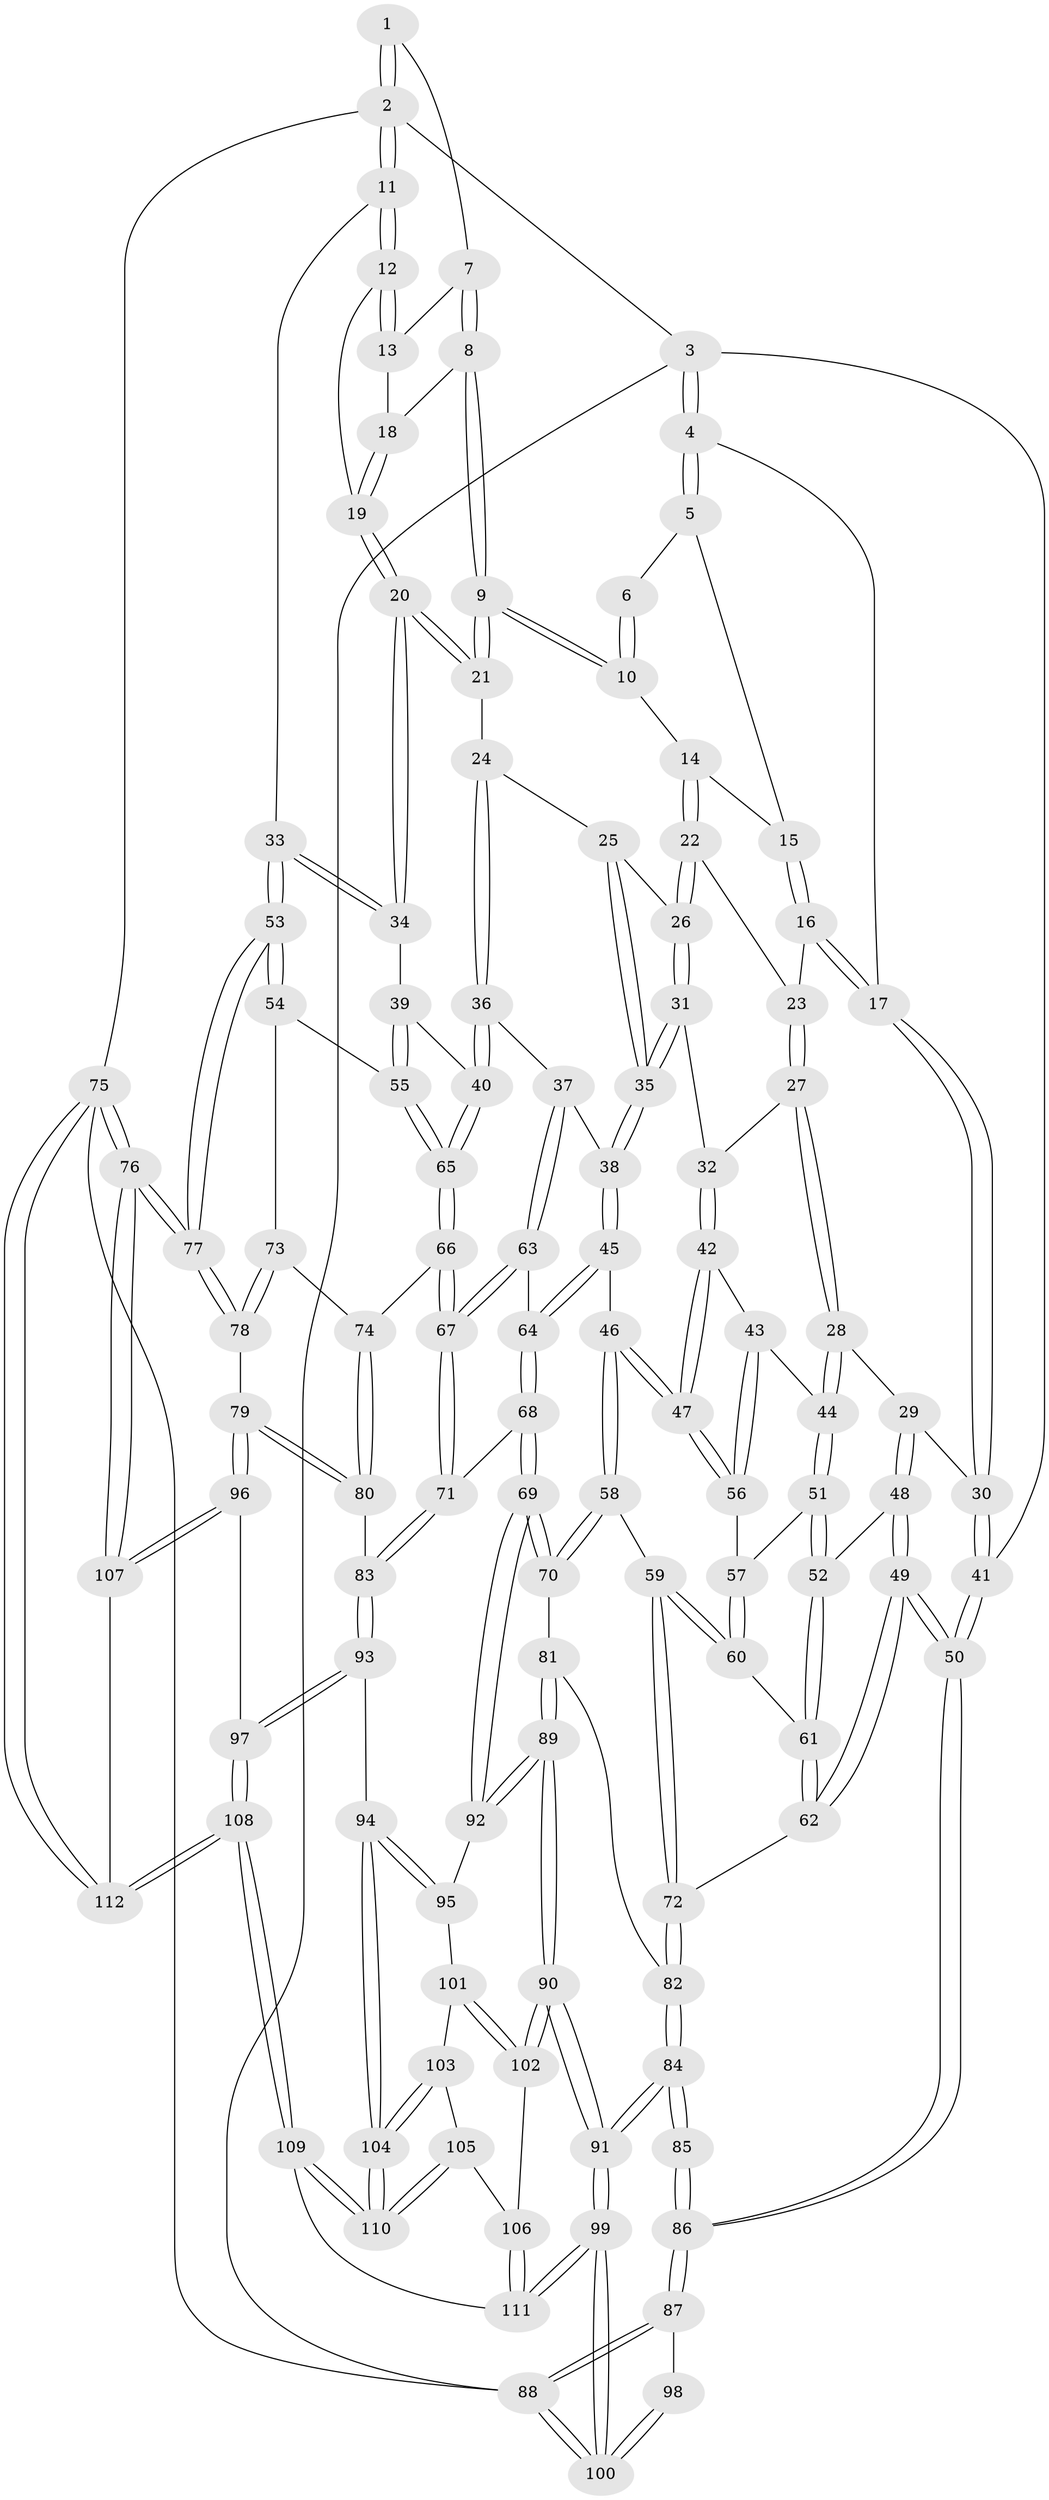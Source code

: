 // Generated by graph-tools (version 1.1) at 2025/00/03/09/25 05:00:54]
// undirected, 112 vertices, 277 edges
graph export_dot {
graph [start="1"]
  node [color=gray90,style=filled];
  1 [pos="+0.7888457161150434+0"];
  2 [pos="+1+0"];
  3 [pos="+0+0"];
  4 [pos="+0.08674380583362114+0"];
  5 [pos="+0.42423430440192966+0"];
  6 [pos="+0.6823160429761411+0"];
  7 [pos="+0.7882933515070518+0"];
  8 [pos="+0.6973358071356822+0.1021646265674008"];
  9 [pos="+0.673280045093302+0.12602686927772475"];
  10 [pos="+0.6360680988955609+0.1126967729758191"];
  11 [pos="+1+0.12991691536772418"];
  12 [pos="+0.9474389780402491+0.10217703108055404"];
  13 [pos="+0.8499083055596954+0.06350928400261624"];
  14 [pos="+0.551694502062132+0.09608646511658853"];
  15 [pos="+0.43302963582551307+0"];
  16 [pos="+0.38792058784954886+0.15572442898324604"];
  17 [pos="+0.2147063232656422+0.1880481175311458"];
  18 [pos="+0.8212350001570412+0.11299875116866852"];
  19 [pos="+0.825771504059004+0.20576424015879874"];
  20 [pos="+0.8162445067058222+0.2440187052983006"];
  21 [pos="+0.7017020421784222+0.21227059787313485"];
  22 [pos="+0.5157676704585656+0.1703095726305952"];
  23 [pos="+0.4213663706550641+0.1811465160398604"];
  24 [pos="+0.663508876524733+0.25281220148091765"];
  25 [pos="+0.5926231634584802+0.2605989346024052"];
  26 [pos="+0.517777378261652+0.1773066334604301"];
  27 [pos="+0.3994875580599858+0.29135750644164243"];
  28 [pos="+0.26099780842281906+0.2877856812527576"];
  29 [pos="+0.25319866633052857+0.2798286035827944"];
  30 [pos="+0.2111121829582226+0.21664151600308088"];
  31 [pos="+0.46619611667804683+0.3203964977139117"];
  32 [pos="+0.4390207704025134+0.32074044806434543"];
  33 [pos="+1+0.24438807250789987"];
  34 [pos="+0.8513298065927648+0.2888895078353677"];
  35 [pos="+0.5304304952523717+0.35100713694342633"];
  36 [pos="+0.6794483632658259+0.4163195763420277"];
  37 [pos="+0.6743820773424468+0.41720584962946594"];
  38 [pos="+0.5516989254857264+0.3915707216008365"];
  39 [pos="+0.8489267185539602+0.29490164255222434"];
  40 [pos="+0.6805227498107429+0.41669030297691273"];
  41 [pos="+0+0.40742748221155406"];
  42 [pos="+0.41647320116216086+0.3715509471195454"];
  43 [pos="+0.41130836461801523+0.3746742124079145"];
  44 [pos="+0.27857407896044967+0.38711748485031633"];
  45 [pos="+0.4985830890891041+0.47773824413973526"];
  46 [pos="+0.45606981439518735+0.4933513480166776"];
  47 [pos="+0.4540644268731446+0.49109482686464173"];
  48 [pos="+0.1533548689470501+0.3988932600489937"];
  49 [pos="+0+0.5357178239117775"];
  50 [pos="+0+0.5333611400609264"];
  51 [pos="+0.2781824256204438+0.4087951292077516"];
  52 [pos="+0.27714637069468057+0.410390955854429"];
  53 [pos="+1+0.5159021203464265"];
  54 [pos="+0.8929695830040469+0.500169159593408"];
  55 [pos="+0.8710252383904351+0.4941694323425266"];
  56 [pos="+0.3584154925233771+0.44089850408122383"];
  57 [pos="+0.35133978870589744+0.44093361086700655"];
  58 [pos="+0.4039197895658704+0.5986374519383213"];
  59 [pos="+0.36896687904007636+0.5932336685552521"];
  60 [pos="+0.34362317884545274+0.5412894857964395"];
  61 [pos="+0.2557939324871303+0.4525594498666237"];
  62 [pos="+0.12870191328500843+0.560616835918253"];
  63 [pos="+0.6077934623345155+0.5158887342495234"];
  64 [pos="+0.570361185596413+0.5376246015919101"];
  65 [pos="+0.7741175912906375+0.5295932929157126"];
  66 [pos="+0.7399656589799636+0.6183776856234358"];
  67 [pos="+0.7366244201841534+0.6228422442007553"];
  68 [pos="+0.5754171036952092+0.7041174737846166"];
  69 [pos="+0.5559433705997734+0.7129101088178971"];
  70 [pos="+0.4496382123499563+0.6595516603397055"];
  71 [pos="+0.6971596325698654+0.6962690200504428"];
  72 [pos="+0.22922516200421972+0.6341855027289057"];
  73 [pos="+0.8921903262481393+0.6350360732858035"];
  74 [pos="+0.8651090320132161+0.645070770696171"];
  75 [pos="+1+1"];
  76 [pos="+1+1"];
  77 [pos="+1+0.6867139874008003"];
  78 [pos="+1+0.7261557192392688"];
  79 [pos="+1+0.7678260053988718"];
  80 [pos="+0.8824297937423305+0.720926795275539"];
  81 [pos="+0.3426930833032055+0.7618024657354221"];
  82 [pos="+0.23657438912528342+0.69017593850405"];
  83 [pos="+0.7164301781525021+0.7204575340094103"];
  84 [pos="+0.16918070157062004+0.844264859389462"];
  85 [pos="+0.11673879338178808+0.8231035994604624"];
  86 [pos="+0+0.5558050319615632"];
  87 [pos="+0+0.8639567871826731"];
  88 [pos="+0+1"];
  89 [pos="+0.34717074184703156+0.8459272488600773"];
  90 [pos="+0.3241204389950275+0.8869853724860725"];
  91 [pos="+0.23855990901914803+0.9535910385312973"];
  92 [pos="+0.5333452943780982+0.7869605660940849"];
  93 [pos="+0.7613975369882348+0.8361974415722363"];
  94 [pos="+0.7324867909831753+0.8757729866034564"];
  95 [pos="+0.5377561796058047+0.8218314094460067"];
  96 [pos="+0.8914181499942239+0.8731514771270562"];
  97 [pos="+0.8518990063573653+0.8673247387677288"];
  98 [pos="+0.03148907987624883+0.8830801467237639"];
  99 [pos="+0.19794132408951967+1"];
  100 [pos="+0.09639366459836748+1"];
  101 [pos="+0.5378577740247289+0.823403987746901"];
  102 [pos="+0.4683994009228532+0.9246568367979027"];
  103 [pos="+0.5437492660850781+0.8322631096870842"];
  104 [pos="+0.670854893879908+0.9742817737103174"];
  105 [pos="+0.5436000327943468+0.9606047392770217"];
  106 [pos="+0.46878462932609777+0.9263000427987212"];
  107 [pos="+0.8940446345644891+0.8822307488438689"];
  108 [pos="+0.674222976323833+1"];
  109 [pos="+0.6681376440398523+1"];
  110 [pos="+0.6605391003045702+1"];
  111 [pos="+0.4350367539876472+1"];
  112 [pos="+0.8427022145475255+1"];
  1 -- 2;
  1 -- 2;
  1 -- 7;
  2 -- 3;
  2 -- 11;
  2 -- 11;
  2 -- 75;
  3 -- 4;
  3 -- 4;
  3 -- 41;
  3 -- 88;
  4 -- 5;
  4 -- 5;
  4 -- 17;
  5 -- 6;
  5 -- 15;
  6 -- 10;
  6 -- 10;
  7 -- 8;
  7 -- 8;
  7 -- 13;
  8 -- 9;
  8 -- 9;
  8 -- 18;
  9 -- 10;
  9 -- 10;
  9 -- 21;
  9 -- 21;
  10 -- 14;
  11 -- 12;
  11 -- 12;
  11 -- 33;
  12 -- 13;
  12 -- 13;
  12 -- 19;
  13 -- 18;
  14 -- 15;
  14 -- 22;
  14 -- 22;
  15 -- 16;
  15 -- 16;
  16 -- 17;
  16 -- 17;
  16 -- 23;
  17 -- 30;
  17 -- 30;
  18 -- 19;
  18 -- 19;
  19 -- 20;
  19 -- 20;
  20 -- 21;
  20 -- 21;
  20 -- 34;
  20 -- 34;
  21 -- 24;
  22 -- 23;
  22 -- 26;
  22 -- 26;
  23 -- 27;
  23 -- 27;
  24 -- 25;
  24 -- 36;
  24 -- 36;
  25 -- 26;
  25 -- 35;
  25 -- 35;
  26 -- 31;
  26 -- 31;
  27 -- 28;
  27 -- 28;
  27 -- 32;
  28 -- 29;
  28 -- 44;
  28 -- 44;
  29 -- 30;
  29 -- 48;
  29 -- 48;
  30 -- 41;
  30 -- 41;
  31 -- 32;
  31 -- 35;
  31 -- 35;
  32 -- 42;
  32 -- 42;
  33 -- 34;
  33 -- 34;
  33 -- 53;
  33 -- 53;
  34 -- 39;
  35 -- 38;
  35 -- 38;
  36 -- 37;
  36 -- 40;
  36 -- 40;
  37 -- 38;
  37 -- 63;
  37 -- 63;
  38 -- 45;
  38 -- 45;
  39 -- 40;
  39 -- 55;
  39 -- 55;
  40 -- 65;
  40 -- 65;
  41 -- 50;
  41 -- 50;
  42 -- 43;
  42 -- 47;
  42 -- 47;
  43 -- 44;
  43 -- 56;
  43 -- 56;
  44 -- 51;
  44 -- 51;
  45 -- 46;
  45 -- 64;
  45 -- 64;
  46 -- 47;
  46 -- 47;
  46 -- 58;
  46 -- 58;
  47 -- 56;
  47 -- 56;
  48 -- 49;
  48 -- 49;
  48 -- 52;
  49 -- 50;
  49 -- 50;
  49 -- 62;
  49 -- 62;
  50 -- 86;
  50 -- 86;
  51 -- 52;
  51 -- 52;
  51 -- 57;
  52 -- 61;
  52 -- 61;
  53 -- 54;
  53 -- 54;
  53 -- 77;
  53 -- 77;
  54 -- 55;
  54 -- 73;
  55 -- 65;
  55 -- 65;
  56 -- 57;
  57 -- 60;
  57 -- 60;
  58 -- 59;
  58 -- 70;
  58 -- 70;
  59 -- 60;
  59 -- 60;
  59 -- 72;
  59 -- 72;
  60 -- 61;
  61 -- 62;
  61 -- 62;
  62 -- 72;
  63 -- 64;
  63 -- 67;
  63 -- 67;
  64 -- 68;
  64 -- 68;
  65 -- 66;
  65 -- 66;
  66 -- 67;
  66 -- 67;
  66 -- 74;
  67 -- 71;
  67 -- 71;
  68 -- 69;
  68 -- 69;
  68 -- 71;
  69 -- 70;
  69 -- 70;
  69 -- 92;
  69 -- 92;
  70 -- 81;
  71 -- 83;
  71 -- 83;
  72 -- 82;
  72 -- 82;
  73 -- 74;
  73 -- 78;
  73 -- 78;
  74 -- 80;
  74 -- 80;
  75 -- 76;
  75 -- 76;
  75 -- 112;
  75 -- 112;
  75 -- 88;
  76 -- 77;
  76 -- 77;
  76 -- 107;
  76 -- 107;
  77 -- 78;
  77 -- 78;
  78 -- 79;
  79 -- 80;
  79 -- 80;
  79 -- 96;
  79 -- 96;
  80 -- 83;
  81 -- 82;
  81 -- 89;
  81 -- 89;
  82 -- 84;
  82 -- 84;
  83 -- 93;
  83 -- 93;
  84 -- 85;
  84 -- 85;
  84 -- 91;
  84 -- 91;
  85 -- 86;
  85 -- 86;
  86 -- 87;
  86 -- 87;
  87 -- 88;
  87 -- 88;
  87 -- 98;
  88 -- 100;
  88 -- 100;
  89 -- 90;
  89 -- 90;
  89 -- 92;
  89 -- 92;
  90 -- 91;
  90 -- 91;
  90 -- 102;
  90 -- 102;
  91 -- 99;
  91 -- 99;
  92 -- 95;
  93 -- 94;
  93 -- 97;
  93 -- 97;
  94 -- 95;
  94 -- 95;
  94 -- 104;
  94 -- 104;
  95 -- 101;
  96 -- 97;
  96 -- 107;
  96 -- 107;
  97 -- 108;
  97 -- 108;
  98 -- 100;
  98 -- 100;
  99 -- 100;
  99 -- 100;
  99 -- 111;
  99 -- 111;
  101 -- 102;
  101 -- 102;
  101 -- 103;
  102 -- 106;
  103 -- 104;
  103 -- 104;
  103 -- 105;
  104 -- 110;
  104 -- 110;
  105 -- 106;
  105 -- 110;
  105 -- 110;
  106 -- 111;
  106 -- 111;
  107 -- 112;
  108 -- 109;
  108 -- 109;
  108 -- 112;
  108 -- 112;
  109 -- 110;
  109 -- 110;
  109 -- 111;
}
